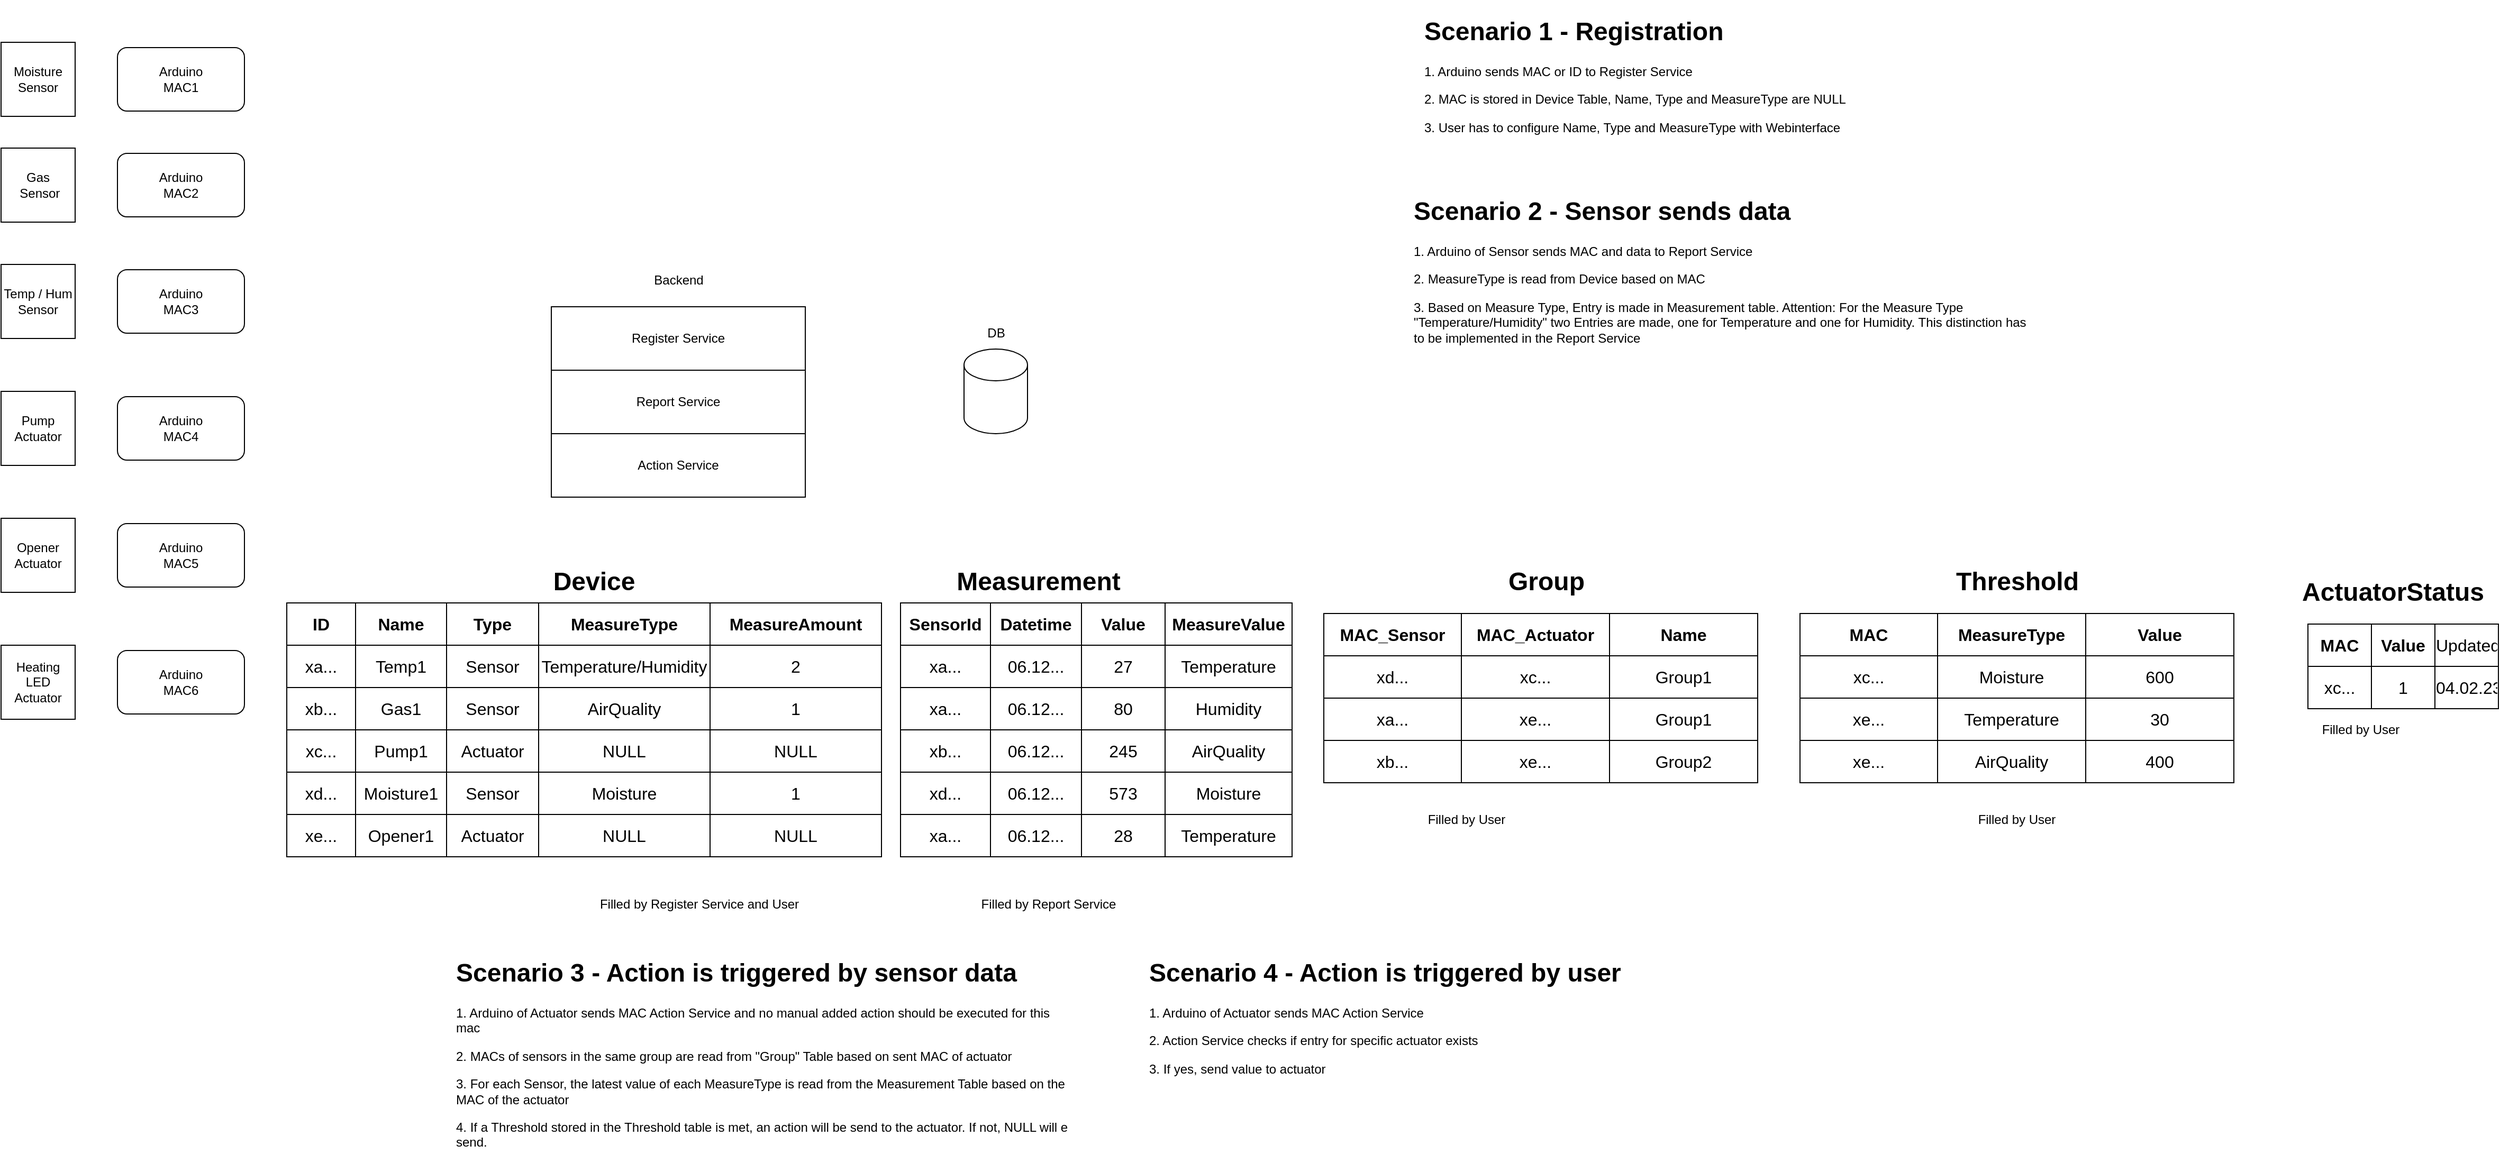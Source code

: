 <mxfile version="22.1.11" type="device">
  <diagram name="Page-1" id="NDN9KeNNC8J2o7ZwxCbk">
    <mxGraphModel dx="1114" dy="690" grid="1" gridSize="10" guides="1" tooltips="1" connect="1" arrows="1" fold="1" page="1" pageScale="1" pageWidth="850" pageHeight="1100" math="0" shadow="0">
      <root>
        <mxCell id="0" />
        <mxCell id="1" parent="0" />
        <mxCell id="V72TT_G_U1BwRDYPwamN-1" value="&lt;div&gt;Moisture&lt;/div&gt;&lt;div&gt;Sensor&lt;br&gt;&lt;/div&gt;" style="whiteSpace=wrap;html=1;aspect=fixed;" parent="1" vertex="1">
          <mxGeometry y="50" width="70" height="70" as="geometry" />
        </mxCell>
        <mxCell id="V72TT_G_U1BwRDYPwamN-2" value="&lt;div&gt;Arduino&lt;/div&gt;&lt;div&gt;MAC1&lt;br&gt;&lt;/div&gt;" style="rounded=1;whiteSpace=wrap;html=1;" parent="1" vertex="1">
          <mxGeometry x="110" y="55" width="120" height="60" as="geometry" />
        </mxCell>
        <mxCell id="V72TT_G_U1BwRDYPwamN-3" value="&lt;div&gt;Gas&lt;/div&gt;&lt;div&gt;&amp;nbsp;Sensor&lt;/div&gt;" style="whiteSpace=wrap;html=1;aspect=fixed;" parent="1" vertex="1">
          <mxGeometry y="150" width="70" height="70" as="geometry" />
        </mxCell>
        <mxCell id="V72TT_G_U1BwRDYPwamN-4" value="&lt;div&gt;Arduino&lt;/div&gt;&lt;div&gt;MAC2&lt;/div&gt;" style="rounded=1;whiteSpace=wrap;html=1;" parent="1" vertex="1">
          <mxGeometry x="110" y="155" width="120" height="60" as="geometry" />
        </mxCell>
        <mxCell id="V72TT_G_U1BwRDYPwamN-5" value="&lt;div&gt;Temp / Hum&lt;/div&gt;&lt;div&gt;Sensor&lt;br&gt;&lt;/div&gt;" style="whiteSpace=wrap;html=1;aspect=fixed;" parent="1" vertex="1">
          <mxGeometry y="260" width="70" height="70" as="geometry" />
        </mxCell>
        <mxCell id="V72TT_G_U1BwRDYPwamN-6" value="&lt;div&gt;Arduino&lt;/div&gt;&lt;div&gt;MAC3&lt;/div&gt;" style="rounded=1;whiteSpace=wrap;html=1;" parent="1" vertex="1">
          <mxGeometry x="110" y="265" width="120" height="60" as="geometry" />
        </mxCell>
        <mxCell id="V72TT_G_U1BwRDYPwamN-7" value="&lt;div&gt;Pump&lt;/div&gt;&lt;div&gt;Actuator&lt;br&gt;&lt;/div&gt;" style="whiteSpace=wrap;html=1;aspect=fixed;" parent="1" vertex="1">
          <mxGeometry y="380" width="70" height="70" as="geometry" />
        </mxCell>
        <mxCell id="V72TT_G_U1BwRDYPwamN-8" value="&lt;div&gt;Arduino&lt;/div&gt;&lt;div&gt;MAC4&lt;/div&gt;" style="rounded=1;whiteSpace=wrap;html=1;" parent="1" vertex="1">
          <mxGeometry x="110" y="385" width="120" height="60" as="geometry" />
        </mxCell>
        <mxCell id="V72TT_G_U1BwRDYPwamN-9" value="&lt;div&gt;Opener&lt;/div&gt;&lt;div&gt;Actuator&lt;br&gt;&lt;/div&gt;" style="whiteSpace=wrap;html=1;aspect=fixed;" parent="1" vertex="1">
          <mxGeometry y="500" width="70" height="70" as="geometry" />
        </mxCell>
        <mxCell id="V72TT_G_U1BwRDYPwamN-10" value="&lt;div&gt;Arduino&lt;/div&gt;&lt;div&gt;MAC5&lt;br&gt;&lt;/div&gt;" style="rounded=1;whiteSpace=wrap;html=1;" parent="1" vertex="1">
          <mxGeometry x="110" y="505" width="120" height="60" as="geometry" />
        </mxCell>
        <mxCell id="V72TT_G_U1BwRDYPwamN-11" value="&lt;div&gt;Heating LED&lt;/div&gt;&lt;div&gt;Actuator&lt;br&gt;&lt;/div&gt;" style="whiteSpace=wrap;html=1;aspect=fixed;" parent="1" vertex="1">
          <mxGeometry y="620" width="70" height="70" as="geometry" />
        </mxCell>
        <mxCell id="V72TT_G_U1BwRDYPwamN-12" value="&lt;div&gt;Arduino&lt;/div&gt;&lt;div&gt;MAC6&lt;br&gt;&lt;/div&gt;" style="rounded=1;whiteSpace=wrap;html=1;" parent="1" vertex="1">
          <mxGeometry x="110" y="625" width="120" height="60" as="geometry" />
        </mxCell>
        <mxCell id="V72TT_G_U1BwRDYPwamN-19" value="" style="group" parent="1" vertex="1" connectable="0">
          <mxGeometry x="520" y="260" width="240" height="220" as="geometry" />
        </mxCell>
        <mxCell id="V72TT_G_U1BwRDYPwamN-14" value="Backend" style="text;html=1;align=center;verticalAlign=middle;resizable=0;points=[];autosize=1;strokeColor=none;fillColor=none;" parent="V72TT_G_U1BwRDYPwamN-19" vertex="1">
          <mxGeometry x="85" width="70" height="30" as="geometry" />
        </mxCell>
        <mxCell id="V72TT_G_U1BwRDYPwamN-18" value="" style="group" parent="V72TT_G_U1BwRDYPwamN-19" vertex="1" connectable="0">
          <mxGeometry y="40" width="240" height="180" as="geometry" />
        </mxCell>
        <mxCell id="V72TT_G_U1BwRDYPwamN-13" value="" style="rounded=0;whiteSpace=wrap;html=1;" parent="V72TT_G_U1BwRDYPwamN-18" vertex="1">
          <mxGeometry width="240" height="180" as="geometry" />
        </mxCell>
        <mxCell id="V72TT_G_U1BwRDYPwamN-15" value="Register Service" style="rounded=0;whiteSpace=wrap;html=1;" parent="V72TT_G_U1BwRDYPwamN-18" vertex="1">
          <mxGeometry width="240" height="60" as="geometry" />
        </mxCell>
        <mxCell id="V72TT_G_U1BwRDYPwamN-16" value="Report Service" style="rounded=0;whiteSpace=wrap;html=1;" parent="V72TT_G_U1BwRDYPwamN-18" vertex="1">
          <mxGeometry y="60" width="240" height="60" as="geometry" />
        </mxCell>
        <mxCell id="V72TT_G_U1BwRDYPwamN-17" value="Action Service" style="rounded=0;whiteSpace=wrap;html=1;" parent="V72TT_G_U1BwRDYPwamN-18" vertex="1">
          <mxGeometry y="120" width="240" height="60" as="geometry" />
        </mxCell>
        <mxCell id="V72TT_G_U1BwRDYPwamN-20" value="" style="shape=cylinder3;whiteSpace=wrap;html=1;boundedLbl=1;backgroundOutline=1;size=15;" parent="1" vertex="1">
          <mxGeometry x="910" y="340" width="60" height="80" as="geometry" />
        </mxCell>
        <mxCell id="V72TT_G_U1BwRDYPwamN-21" value="DB" style="text;html=1;align=center;verticalAlign=middle;resizable=0;points=[];autosize=1;strokeColor=none;fillColor=none;" parent="1" vertex="1">
          <mxGeometry x="920" y="310" width="40" height="30" as="geometry" />
        </mxCell>
        <mxCell id="V72TT_G_U1BwRDYPwamN-42" value="" style="shape=table;startSize=0;container=1;collapsible=0;childLayout=tableLayout;fontSize=16;" parent="1" vertex="1">
          <mxGeometry x="850" y="580" width="370" height="240" as="geometry" />
        </mxCell>
        <mxCell id="V72TT_G_U1BwRDYPwamN-43" value="" style="shape=tableRow;horizontal=0;startSize=0;swimlaneHead=0;swimlaneBody=0;strokeColor=inherit;top=0;left=0;bottom=0;right=0;collapsible=0;dropTarget=0;fillColor=none;points=[[0,0.5],[1,0.5]];portConstraint=eastwest;fontSize=16;" parent="V72TT_G_U1BwRDYPwamN-42" vertex="1">
          <mxGeometry width="370" height="40" as="geometry" />
        </mxCell>
        <mxCell id="V72TT_G_U1BwRDYPwamN-153" value="&lt;b&gt;SensorId&lt;/b&gt;" style="shape=partialRectangle;html=1;whiteSpace=wrap;connectable=0;strokeColor=inherit;overflow=hidden;fillColor=none;top=0;left=0;bottom=0;right=0;pointerEvents=1;fontSize=16;" parent="V72TT_G_U1BwRDYPwamN-43" vertex="1">
          <mxGeometry width="85" height="40" as="geometry">
            <mxRectangle width="85" height="40" as="alternateBounds" />
          </mxGeometry>
        </mxCell>
        <mxCell id="V72TT_G_U1BwRDYPwamN-44" value="&lt;b&gt;Datetime&lt;/b&gt;" style="shape=partialRectangle;html=1;whiteSpace=wrap;connectable=0;strokeColor=inherit;overflow=hidden;fillColor=none;top=0;left=0;bottom=0;right=0;pointerEvents=1;fontSize=16;" parent="V72TT_G_U1BwRDYPwamN-43" vertex="1">
          <mxGeometry x="85" width="86" height="40" as="geometry">
            <mxRectangle width="86" height="40" as="alternateBounds" />
          </mxGeometry>
        </mxCell>
        <mxCell id="V72TT_G_U1BwRDYPwamN-45" value="&lt;b&gt;Value&lt;/b&gt;" style="shape=partialRectangle;html=1;whiteSpace=wrap;connectable=0;strokeColor=inherit;overflow=hidden;fillColor=none;top=0;left=0;bottom=0;right=0;pointerEvents=1;fontSize=16;" parent="V72TT_G_U1BwRDYPwamN-43" vertex="1">
          <mxGeometry x="171" width="79" height="40" as="geometry">
            <mxRectangle width="79" height="40" as="alternateBounds" />
          </mxGeometry>
        </mxCell>
        <mxCell id="V72TT_G_U1BwRDYPwamN-46" value="&lt;b&gt;MeasureValue&lt;/b&gt;" style="shape=partialRectangle;html=1;whiteSpace=wrap;connectable=0;strokeColor=inherit;overflow=hidden;fillColor=none;top=0;left=0;bottom=0;right=0;pointerEvents=1;fontSize=16;" parent="V72TT_G_U1BwRDYPwamN-43" vertex="1">
          <mxGeometry x="250" width="120" height="40" as="geometry">
            <mxRectangle width="120" height="40" as="alternateBounds" />
          </mxGeometry>
        </mxCell>
        <mxCell id="V72TT_G_U1BwRDYPwamN-47" value="" style="shape=tableRow;horizontal=0;startSize=0;swimlaneHead=0;swimlaneBody=0;strokeColor=inherit;top=0;left=0;bottom=0;right=0;collapsible=0;dropTarget=0;fillColor=none;points=[[0,0.5],[1,0.5]];portConstraint=eastwest;fontSize=16;" parent="V72TT_G_U1BwRDYPwamN-42" vertex="1">
          <mxGeometry y="40" width="370" height="40" as="geometry" />
        </mxCell>
        <mxCell id="V72TT_G_U1BwRDYPwamN-154" value="xa..." style="shape=partialRectangle;html=1;whiteSpace=wrap;connectable=0;strokeColor=inherit;overflow=hidden;fillColor=none;top=0;left=0;bottom=0;right=0;pointerEvents=1;fontSize=16;" parent="V72TT_G_U1BwRDYPwamN-47" vertex="1">
          <mxGeometry width="85" height="40" as="geometry">
            <mxRectangle width="85" height="40" as="alternateBounds" />
          </mxGeometry>
        </mxCell>
        <mxCell id="V72TT_G_U1BwRDYPwamN-48" value="06.12..." style="shape=partialRectangle;html=1;whiteSpace=wrap;connectable=0;strokeColor=inherit;overflow=hidden;fillColor=none;top=0;left=0;bottom=0;right=0;pointerEvents=1;fontSize=16;" parent="V72TT_G_U1BwRDYPwamN-47" vertex="1">
          <mxGeometry x="85" width="86" height="40" as="geometry">
            <mxRectangle width="86" height="40" as="alternateBounds" />
          </mxGeometry>
        </mxCell>
        <mxCell id="V72TT_G_U1BwRDYPwamN-49" value="27" style="shape=partialRectangle;html=1;whiteSpace=wrap;connectable=0;strokeColor=inherit;overflow=hidden;fillColor=none;top=0;left=0;bottom=0;right=0;pointerEvents=1;fontSize=16;" parent="V72TT_G_U1BwRDYPwamN-47" vertex="1">
          <mxGeometry x="171" width="79" height="40" as="geometry">
            <mxRectangle width="79" height="40" as="alternateBounds" />
          </mxGeometry>
        </mxCell>
        <mxCell id="V72TT_G_U1BwRDYPwamN-50" value="Temperature" style="shape=partialRectangle;html=1;whiteSpace=wrap;connectable=0;strokeColor=inherit;overflow=hidden;fillColor=none;top=0;left=0;bottom=0;right=0;pointerEvents=1;fontSize=16;" parent="V72TT_G_U1BwRDYPwamN-47" vertex="1">
          <mxGeometry x="250" width="120" height="40" as="geometry">
            <mxRectangle width="120" height="40" as="alternateBounds" />
          </mxGeometry>
        </mxCell>
        <mxCell id="V72TT_G_U1BwRDYPwamN-51" value="" style="shape=tableRow;horizontal=0;startSize=0;swimlaneHead=0;swimlaneBody=0;strokeColor=inherit;top=0;left=0;bottom=0;right=0;collapsible=0;dropTarget=0;fillColor=none;points=[[0,0.5],[1,0.5]];portConstraint=eastwest;fontSize=16;" parent="V72TT_G_U1BwRDYPwamN-42" vertex="1">
          <mxGeometry y="80" width="370" height="40" as="geometry" />
        </mxCell>
        <mxCell id="V72TT_G_U1BwRDYPwamN-155" value="xa..." style="shape=partialRectangle;html=1;whiteSpace=wrap;connectable=0;strokeColor=inherit;overflow=hidden;fillColor=none;top=0;left=0;bottom=0;right=0;pointerEvents=1;fontSize=16;" parent="V72TT_G_U1BwRDYPwamN-51" vertex="1">
          <mxGeometry width="85" height="40" as="geometry">
            <mxRectangle width="85" height="40" as="alternateBounds" />
          </mxGeometry>
        </mxCell>
        <mxCell id="V72TT_G_U1BwRDYPwamN-52" value="06.12..." style="shape=partialRectangle;html=1;whiteSpace=wrap;connectable=0;strokeColor=inherit;overflow=hidden;fillColor=none;top=0;left=0;bottom=0;right=0;pointerEvents=1;fontSize=16;" parent="V72TT_G_U1BwRDYPwamN-51" vertex="1">
          <mxGeometry x="85" width="86" height="40" as="geometry">
            <mxRectangle width="86" height="40" as="alternateBounds" />
          </mxGeometry>
        </mxCell>
        <mxCell id="V72TT_G_U1BwRDYPwamN-53" value="80" style="shape=partialRectangle;html=1;whiteSpace=wrap;connectable=0;strokeColor=inherit;overflow=hidden;fillColor=none;top=0;left=0;bottom=0;right=0;pointerEvents=1;fontSize=16;" parent="V72TT_G_U1BwRDYPwamN-51" vertex="1">
          <mxGeometry x="171" width="79" height="40" as="geometry">
            <mxRectangle width="79" height="40" as="alternateBounds" />
          </mxGeometry>
        </mxCell>
        <mxCell id="V72TT_G_U1BwRDYPwamN-54" value="Humidity" style="shape=partialRectangle;html=1;whiteSpace=wrap;connectable=0;strokeColor=inherit;overflow=hidden;fillColor=none;top=0;left=0;bottom=0;right=0;pointerEvents=1;fontSize=16;" parent="V72TT_G_U1BwRDYPwamN-51" vertex="1">
          <mxGeometry x="250" width="120" height="40" as="geometry">
            <mxRectangle width="120" height="40" as="alternateBounds" />
          </mxGeometry>
        </mxCell>
        <mxCell id="V72TT_G_U1BwRDYPwamN-168" style="shape=tableRow;horizontal=0;startSize=0;swimlaneHead=0;swimlaneBody=0;strokeColor=inherit;top=0;left=0;bottom=0;right=0;collapsible=0;dropTarget=0;fillColor=none;points=[[0,0.5],[1,0.5]];portConstraint=eastwest;fontSize=16;" parent="V72TT_G_U1BwRDYPwamN-42" vertex="1">
          <mxGeometry y="120" width="370" height="40" as="geometry" />
        </mxCell>
        <mxCell id="V72TT_G_U1BwRDYPwamN-169" value="xb..." style="shape=partialRectangle;html=1;whiteSpace=wrap;connectable=0;strokeColor=inherit;overflow=hidden;fillColor=none;top=0;left=0;bottom=0;right=0;pointerEvents=1;fontSize=16;" parent="V72TT_G_U1BwRDYPwamN-168" vertex="1">
          <mxGeometry width="85" height="40" as="geometry">
            <mxRectangle width="85" height="40" as="alternateBounds" />
          </mxGeometry>
        </mxCell>
        <mxCell id="V72TT_G_U1BwRDYPwamN-170" value="06.12..." style="shape=partialRectangle;html=1;whiteSpace=wrap;connectable=0;strokeColor=inherit;overflow=hidden;fillColor=none;top=0;left=0;bottom=0;right=0;pointerEvents=1;fontSize=16;" parent="V72TT_G_U1BwRDYPwamN-168" vertex="1">
          <mxGeometry x="85" width="86" height="40" as="geometry">
            <mxRectangle width="86" height="40" as="alternateBounds" />
          </mxGeometry>
        </mxCell>
        <mxCell id="V72TT_G_U1BwRDYPwamN-171" value="245" style="shape=partialRectangle;html=1;whiteSpace=wrap;connectable=0;strokeColor=inherit;overflow=hidden;fillColor=none;top=0;left=0;bottom=0;right=0;pointerEvents=1;fontSize=16;" parent="V72TT_G_U1BwRDYPwamN-168" vertex="1">
          <mxGeometry x="171" width="79" height="40" as="geometry">
            <mxRectangle width="79" height="40" as="alternateBounds" />
          </mxGeometry>
        </mxCell>
        <mxCell id="V72TT_G_U1BwRDYPwamN-172" value="AirQuality" style="shape=partialRectangle;html=1;whiteSpace=wrap;connectable=0;strokeColor=inherit;overflow=hidden;fillColor=none;top=0;left=0;bottom=0;right=0;pointerEvents=1;fontSize=16;" parent="V72TT_G_U1BwRDYPwamN-168" vertex="1">
          <mxGeometry x="250" width="120" height="40" as="geometry">
            <mxRectangle width="120" height="40" as="alternateBounds" />
          </mxGeometry>
        </mxCell>
        <mxCell id="V72TT_G_U1BwRDYPwamN-162" style="shape=tableRow;horizontal=0;startSize=0;swimlaneHead=0;swimlaneBody=0;strokeColor=inherit;top=0;left=0;bottom=0;right=0;collapsible=0;dropTarget=0;fillColor=none;points=[[0,0.5],[1,0.5]];portConstraint=eastwest;fontSize=16;" parent="V72TT_G_U1BwRDYPwamN-42" vertex="1">
          <mxGeometry y="160" width="370" height="40" as="geometry" />
        </mxCell>
        <mxCell id="V72TT_G_U1BwRDYPwamN-163" value="xd..." style="shape=partialRectangle;html=1;whiteSpace=wrap;connectable=0;strokeColor=inherit;overflow=hidden;fillColor=none;top=0;left=0;bottom=0;right=0;pointerEvents=1;fontSize=16;" parent="V72TT_G_U1BwRDYPwamN-162" vertex="1">
          <mxGeometry width="85" height="40" as="geometry">
            <mxRectangle width="85" height="40" as="alternateBounds" />
          </mxGeometry>
        </mxCell>
        <mxCell id="V72TT_G_U1BwRDYPwamN-164" value="06.12..." style="shape=partialRectangle;html=1;whiteSpace=wrap;connectable=0;strokeColor=inherit;overflow=hidden;fillColor=none;top=0;left=0;bottom=0;right=0;pointerEvents=1;fontSize=16;" parent="V72TT_G_U1BwRDYPwamN-162" vertex="1">
          <mxGeometry x="85" width="86" height="40" as="geometry">
            <mxRectangle width="86" height="40" as="alternateBounds" />
          </mxGeometry>
        </mxCell>
        <mxCell id="V72TT_G_U1BwRDYPwamN-165" value="573" style="shape=partialRectangle;html=1;whiteSpace=wrap;connectable=0;strokeColor=inherit;overflow=hidden;fillColor=none;top=0;left=0;bottom=0;right=0;pointerEvents=1;fontSize=16;" parent="V72TT_G_U1BwRDYPwamN-162" vertex="1">
          <mxGeometry x="171" width="79" height="40" as="geometry">
            <mxRectangle width="79" height="40" as="alternateBounds" />
          </mxGeometry>
        </mxCell>
        <mxCell id="V72TT_G_U1BwRDYPwamN-166" value="Moisture" style="shape=partialRectangle;html=1;whiteSpace=wrap;connectable=0;strokeColor=inherit;overflow=hidden;fillColor=none;top=0;left=0;bottom=0;right=0;pointerEvents=1;fontSize=16;" parent="V72TT_G_U1BwRDYPwamN-162" vertex="1">
          <mxGeometry x="250" width="120" height="40" as="geometry">
            <mxRectangle width="120" height="40" as="alternateBounds" />
          </mxGeometry>
        </mxCell>
        <mxCell id="V72TT_G_U1BwRDYPwamN-156" style="shape=tableRow;horizontal=0;startSize=0;swimlaneHead=0;swimlaneBody=0;strokeColor=inherit;top=0;left=0;bottom=0;right=0;collapsible=0;dropTarget=0;fillColor=none;points=[[0,0.5],[1,0.5]];portConstraint=eastwest;fontSize=16;" parent="V72TT_G_U1BwRDYPwamN-42" vertex="1">
          <mxGeometry y="200" width="370" height="40" as="geometry" />
        </mxCell>
        <mxCell id="V72TT_G_U1BwRDYPwamN-157" value="xa..." style="shape=partialRectangle;html=1;whiteSpace=wrap;connectable=0;strokeColor=inherit;overflow=hidden;fillColor=none;top=0;left=0;bottom=0;right=0;pointerEvents=1;fontSize=16;" parent="V72TT_G_U1BwRDYPwamN-156" vertex="1">
          <mxGeometry width="85" height="40" as="geometry">
            <mxRectangle width="85" height="40" as="alternateBounds" />
          </mxGeometry>
        </mxCell>
        <mxCell id="V72TT_G_U1BwRDYPwamN-158" value="06.12..." style="shape=partialRectangle;html=1;whiteSpace=wrap;connectable=0;strokeColor=inherit;overflow=hidden;fillColor=none;top=0;left=0;bottom=0;right=0;pointerEvents=1;fontSize=16;" parent="V72TT_G_U1BwRDYPwamN-156" vertex="1">
          <mxGeometry x="85" width="86" height="40" as="geometry">
            <mxRectangle width="86" height="40" as="alternateBounds" />
          </mxGeometry>
        </mxCell>
        <mxCell id="V72TT_G_U1BwRDYPwamN-159" value="28" style="shape=partialRectangle;html=1;whiteSpace=wrap;connectable=0;strokeColor=inherit;overflow=hidden;fillColor=none;top=0;left=0;bottom=0;right=0;pointerEvents=1;fontSize=16;" parent="V72TT_G_U1BwRDYPwamN-156" vertex="1">
          <mxGeometry x="171" width="79" height="40" as="geometry">
            <mxRectangle width="79" height="40" as="alternateBounds" />
          </mxGeometry>
        </mxCell>
        <mxCell id="V72TT_G_U1BwRDYPwamN-160" value="Temperature" style="shape=partialRectangle;html=1;whiteSpace=wrap;connectable=0;strokeColor=inherit;overflow=hidden;fillColor=none;top=0;left=0;bottom=0;right=0;pointerEvents=1;fontSize=16;" parent="V72TT_G_U1BwRDYPwamN-156" vertex="1">
          <mxGeometry x="250" width="120" height="40" as="geometry">
            <mxRectangle width="120" height="40" as="alternateBounds" />
          </mxGeometry>
        </mxCell>
        <mxCell id="V72TT_G_U1BwRDYPwamN-55" value="Measurement" style="text;strokeColor=none;fillColor=none;html=1;fontSize=24;fontStyle=1;verticalAlign=middle;align=center;" parent="1" vertex="1">
          <mxGeometry x="930" y="540" width="100" height="40" as="geometry" />
        </mxCell>
        <mxCell id="V72TT_G_U1BwRDYPwamN-114" value="" style="shape=table;startSize=0;container=1;collapsible=0;childLayout=tableLayout;fontSize=16;" parent="1" vertex="1">
          <mxGeometry x="2180" y="600" width="180" height="80" as="geometry" />
        </mxCell>
        <mxCell id="V72TT_G_U1BwRDYPwamN-115" value="" style="shape=tableRow;horizontal=0;startSize=0;swimlaneHead=0;swimlaneBody=0;strokeColor=inherit;top=0;left=0;bottom=0;right=0;collapsible=0;dropTarget=0;fillColor=none;points=[[0,0.5],[1,0.5]];portConstraint=eastwest;fontSize=16;" parent="V72TT_G_U1BwRDYPwamN-114" vertex="1">
          <mxGeometry width="180" height="40" as="geometry" />
        </mxCell>
        <mxCell id="V72TT_G_U1BwRDYPwamN-116" value="&lt;b&gt;MAC&lt;/b&gt;" style="shape=partialRectangle;html=1;whiteSpace=wrap;connectable=0;strokeColor=inherit;overflow=hidden;fillColor=none;top=0;left=0;bottom=0;right=0;pointerEvents=1;fontSize=16;" parent="V72TT_G_U1BwRDYPwamN-115" vertex="1">
          <mxGeometry width="60" height="40" as="geometry">
            <mxRectangle width="60" height="40" as="alternateBounds" />
          </mxGeometry>
        </mxCell>
        <mxCell id="V72TT_G_U1BwRDYPwamN-117" value="&lt;b&gt;Value&lt;/b&gt;" style="shape=partialRectangle;html=1;whiteSpace=wrap;connectable=0;strokeColor=inherit;overflow=hidden;fillColor=none;top=0;left=0;bottom=0;right=0;pointerEvents=1;fontSize=16;" parent="V72TT_G_U1BwRDYPwamN-115" vertex="1">
          <mxGeometry x="60" width="60" height="40" as="geometry">
            <mxRectangle width="60" height="40" as="alternateBounds" />
          </mxGeometry>
        </mxCell>
        <mxCell id="r8IAfAC5sB8ijd0HOMwW-1" value="Updated" style="shape=partialRectangle;html=1;whiteSpace=wrap;connectable=0;strokeColor=inherit;overflow=hidden;fillColor=none;top=0;left=0;bottom=0;right=0;pointerEvents=1;fontSize=16;" vertex="1" parent="V72TT_G_U1BwRDYPwamN-115">
          <mxGeometry x="120" width="60" height="40" as="geometry">
            <mxRectangle width="60" height="40" as="alternateBounds" />
          </mxGeometry>
        </mxCell>
        <mxCell id="V72TT_G_U1BwRDYPwamN-119" value="" style="shape=tableRow;horizontal=0;startSize=0;swimlaneHead=0;swimlaneBody=0;strokeColor=inherit;top=0;left=0;bottom=0;right=0;collapsible=0;dropTarget=0;fillColor=none;points=[[0,0.5],[1,0.5]];portConstraint=eastwest;fontSize=16;" parent="V72TT_G_U1BwRDYPwamN-114" vertex="1">
          <mxGeometry y="40" width="180" height="40" as="geometry" />
        </mxCell>
        <mxCell id="V72TT_G_U1BwRDYPwamN-120" value="xc..." style="shape=partialRectangle;html=1;whiteSpace=wrap;connectable=0;strokeColor=inherit;overflow=hidden;fillColor=none;top=0;left=0;bottom=0;right=0;pointerEvents=1;fontSize=16;" parent="V72TT_G_U1BwRDYPwamN-119" vertex="1">
          <mxGeometry width="60" height="40" as="geometry">
            <mxRectangle width="60" height="40" as="alternateBounds" />
          </mxGeometry>
        </mxCell>
        <mxCell id="V72TT_G_U1BwRDYPwamN-121" value="1" style="shape=partialRectangle;html=1;whiteSpace=wrap;connectable=0;strokeColor=inherit;overflow=hidden;fillColor=none;top=0;left=0;bottom=0;right=0;pointerEvents=1;fontSize=16;" parent="V72TT_G_U1BwRDYPwamN-119" vertex="1">
          <mxGeometry x="60" width="60" height="40" as="geometry">
            <mxRectangle width="60" height="40" as="alternateBounds" />
          </mxGeometry>
        </mxCell>
        <mxCell id="r8IAfAC5sB8ijd0HOMwW-2" value="04.02.23..." style="shape=partialRectangle;html=1;whiteSpace=wrap;connectable=0;strokeColor=inherit;overflow=hidden;fillColor=none;top=0;left=0;bottom=0;right=0;pointerEvents=1;fontSize=16;" vertex="1" parent="V72TT_G_U1BwRDYPwamN-119">
          <mxGeometry x="120" width="60" height="40" as="geometry">
            <mxRectangle width="60" height="40" as="alternateBounds" />
          </mxGeometry>
        </mxCell>
        <mxCell id="V72TT_G_U1BwRDYPwamN-140" value="ActuatorStatus" style="text;strokeColor=none;fillColor=none;html=1;fontSize=24;fontStyle=1;verticalAlign=middle;align=center;" parent="1" vertex="1">
          <mxGeometry x="2210" y="550" width="100" height="40" as="geometry" />
        </mxCell>
        <mxCell id="V72TT_G_U1BwRDYPwamN-26" value="" style="shape=table;startSize=0;container=1;collapsible=0;childLayout=tableLayout;fontSize=16;" parent="1" vertex="1">
          <mxGeometry x="270" y="580" width="562" height="240" as="geometry" />
        </mxCell>
        <mxCell id="V72TT_G_U1BwRDYPwamN-27" value="" style="shape=tableRow;horizontal=0;startSize=0;swimlaneHead=0;swimlaneBody=0;strokeColor=inherit;top=0;left=0;bottom=0;right=0;collapsible=0;dropTarget=0;fillColor=none;points=[[0,0.5],[1,0.5]];portConstraint=eastwest;fontSize=16;" parent="V72TT_G_U1BwRDYPwamN-26" vertex="1">
          <mxGeometry width="562" height="40" as="geometry" />
        </mxCell>
        <mxCell id="V72TT_G_U1BwRDYPwamN-28" value="&lt;b&gt;ID&lt;/b&gt;" style="shape=partialRectangle;html=1;whiteSpace=wrap;connectable=0;strokeColor=inherit;overflow=hidden;fillColor=none;top=0;left=0;bottom=0;right=0;pointerEvents=1;fontSize=16;" parent="V72TT_G_U1BwRDYPwamN-27" vertex="1">
          <mxGeometry width="65" height="40" as="geometry">
            <mxRectangle width="65" height="40" as="alternateBounds" />
          </mxGeometry>
        </mxCell>
        <mxCell id="V72TT_G_U1BwRDYPwamN-29" value="&lt;b&gt;Name&lt;/b&gt;" style="shape=partialRectangle;html=1;whiteSpace=wrap;connectable=0;strokeColor=inherit;overflow=hidden;fillColor=none;top=0;left=0;bottom=0;right=0;pointerEvents=1;fontSize=16;" parent="V72TT_G_U1BwRDYPwamN-27" vertex="1">
          <mxGeometry x="65" width="86" height="40" as="geometry">
            <mxRectangle width="86" height="40" as="alternateBounds" />
          </mxGeometry>
        </mxCell>
        <mxCell id="V72TT_G_U1BwRDYPwamN-30" value="&lt;b&gt;Type&lt;/b&gt;" style="shape=partialRectangle;html=1;whiteSpace=wrap;connectable=0;strokeColor=inherit;overflow=hidden;fillColor=none;top=0;left=0;bottom=0;right=0;pointerEvents=1;fontSize=16;" parent="V72TT_G_U1BwRDYPwamN-27" vertex="1">
          <mxGeometry x="151" width="87" height="40" as="geometry">
            <mxRectangle width="87" height="40" as="alternateBounds" />
          </mxGeometry>
        </mxCell>
        <mxCell id="V72TT_G_U1BwRDYPwamN-204" value="&lt;b&gt;MeasureType&lt;/b&gt;" style="shape=partialRectangle;html=1;whiteSpace=wrap;connectable=0;strokeColor=inherit;overflow=hidden;fillColor=none;top=0;left=0;bottom=0;right=0;pointerEvents=1;fontSize=16;" parent="V72TT_G_U1BwRDYPwamN-27" vertex="1">
          <mxGeometry x="238" width="162" height="40" as="geometry">
            <mxRectangle width="162" height="40" as="alternateBounds" />
          </mxGeometry>
        </mxCell>
        <mxCell id="4pKMBmeQQrZ5M2BqafAm-1" value="&lt;b&gt;MeasureAmount&lt;/b&gt;" style="shape=partialRectangle;html=1;whiteSpace=wrap;connectable=0;strokeColor=inherit;overflow=hidden;fillColor=none;top=0;left=0;bottom=0;right=0;pointerEvents=1;fontSize=16;" parent="V72TT_G_U1BwRDYPwamN-27" vertex="1">
          <mxGeometry x="400" width="162" height="40" as="geometry">
            <mxRectangle width="162" height="40" as="alternateBounds" />
          </mxGeometry>
        </mxCell>
        <mxCell id="V72TT_G_U1BwRDYPwamN-31" value="" style="shape=tableRow;horizontal=0;startSize=0;swimlaneHead=0;swimlaneBody=0;strokeColor=inherit;top=0;left=0;bottom=0;right=0;collapsible=0;dropTarget=0;fillColor=none;points=[[0,0.5],[1,0.5]];portConstraint=eastwest;fontSize=16;" parent="V72TT_G_U1BwRDYPwamN-26" vertex="1">
          <mxGeometry y="40" width="562" height="40" as="geometry" />
        </mxCell>
        <mxCell id="V72TT_G_U1BwRDYPwamN-32" value="xa..." style="shape=partialRectangle;html=1;whiteSpace=wrap;connectable=0;strokeColor=inherit;overflow=hidden;fillColor=none;top=0;left=0;bottom=0;right=0;pointerEvents=1;fontSize=16;" parent="V72TT_G_U1BwRDYPwamN-31" vertex="1">
          <mxGeometry width="65" height="40" as="geometry">
            <mxRectangle width="65" height="40" as="alternateBounds" />
          </mxGeometry>
        </mxCell>
        <mxCell id="V72TT_G_U1BwRDYPwamN-33" value="Temp1" style="shape=partialRectangle;html=1;whiteSpace=wrap;connectable=0;strokeColor=inherit;overflow=hidden;fillColor=none;top=0;left=0;bottom=0;right=0;pointerEvents=1;fontSize=16;" parent="V72TT_G_U1BwRDYPwamN-31" vertex="1">
          <mxGeometry x="65" width="86" height="40" as="geometry">
            <mxRectangle width="86" height="40" as="alternateBounds" />
          </mxGeometry>
        </mxCell>
        <mxCell id="V72TT_G_U1BwRDYPwamN-34" value="Sensor" style="shape=partialRectangle;html=1;whiteSpace=wrap;connectable=0;strokeColor=inherit;overflow=hidden;fillColor=none;top=0;left=0;bottom=0;right=0;pointerEvents=1;fontSize=16;" parent="V72TT_G_U1BwRDYPwamN-31" vertex="1">
          <mxGeometry x="151" width="87" height="40" as="geometry">
            <mxRectangle width="87" height="40" as="alternateBounds" />
          </mxGeometry>
        </mxCell>
        <mxCell id="V72TT_G_U1BwRDYPwamN-205" value="Temperature/Humidity" style="shape=partialRectangle;html=1;whiteSpace=wrap;connectable=0;strokeColor=inherit;overflow=hidden;fillColor=none;top=0;left=0;bottom=0;right=0;pointerEvents=1;fontSize=16;" parent="V72TT_G_U1BwRDYPwamN-31" vertex="1">
          <mxGeometry x="238" width="162" height="40" as="geometry">
            <mxRectangle width="162" height="40" as="alternateBounds" />
          </mxGeometry>
        </mxCell>
        <mxCell id="4pKMBmeQQrZ5M2BqafAm-2" value="2" style="shape=partialRectangle;html=1;whiteSpace=wrap;connectable=0;strokeColor=inherit;overflow=hidden;fillColor=none;top=0;left=0;bottom=0;right=0;pointerEvents=1;fontSize=16;" parent="V72TT_G_U1BwRDYPwamN-31" vertex="1">
          <mxGeometry x="400" width="162" height="40" as="geometry">
            <mxRectangle width="162" height="40" as="alternateBounds" />
          </mxGeometry>
        </mxCell>
        <mxCell id="V72TT_G_U1BwRDYPwamN-35" value="" style="shape=tableRow;horizontal=0;startSize=0;swimlaneHead=0;swimlaneBody=0;strokeColor=inherit;top=0;left=0;bottom=0;right=0;collapsible=0;dropTarget=0;fillColor=none;points=[[0,0.5],[1,0.5]];portConstraint=eastwest;fontSize=16;" parent="V72TT_G_U1BwRDYPwamN-26" vertex="1">
          <mxGeometry y="80" width="562" height="40" as="geometry" />
        </mxCell>
        <mxCell id="V72TT_G_U1BwRDYPwamN-36" value="xb..." style="shape=partialRectangle;html=1;whiteSpace=wrap;connectable=0;strokeColor=inherit;overflow=hidden;fillColor=none;top=0;left=0;bottom=0;right=0;pointerEvents=1;fontSize=16;" parent="V72TT_G_U1BwRDYPwamN-35" vertex="1">
          <mxGeometry width="65" height="40" as="geometry">
            <mxRectangle width="65" height="40" as="alternateBounds" />
          </mxGeometry>
        </mxCell>
        <mxCell id="V72TT_G_U1BwRDYPwamN-37" value="Gas1" style="shape=partialRectangle;html=1;whiteSpace=wrap;connectable=0;strokeColor=inherit;overflow=hidden;fillColor=none;top=0;left=0;bottom=0;right=0;pointerEvents=1;fontSize=16;" parent="V72TT_G_U1BwRDYPwamN-35" vertex="1">
          <mxGeometry x="65" width="86" height="40" as="geometry">
            <mxRectangle width="86" height="40" as="alternateBounds" />
          </mxGeometry>
        </mxCell>
        <mxCell id="V72TT_G_U1BwRDYPwamN-38" value="Sensor" style="shape=partialRectangle;html=1;whiteSpace=wrap;connectable=0;strokeColor=inherit;overflow=hidden;fillColor=none;top=0;left=0;bottom=0;right=0;pointerEvents=1;fontSize=16;" parent="V72TT_G_U1BwRDYPwamN-35" vertex="1">
          <mxGeometry x="151" width="87" height="40" as="geometry">
            <mxRectangle width="87" height="40" as="alternateBounds" />
          </mxGeometry>
        </mxCell>
        <mxCell id="V72TT_G_U1BwRDYPwamN-206" value="AirQuality" style="shape=partialRectangle;html=1;whiteSpace=wrap;connectable=0;strokeColor=inherit;overflow=hidden;fillColor=none;top=0;left=0;bottom=0;right=0;pointerEvents=1;fontSize=16;" parent="V72TT_G_U1BwRDYPwamN-35" vertex="1">
          <mxGeometry x="238" width="162" height="40" as="geometry">
            <mxRectangle width="162" height="40" as="alternateBounds" />
          </mxGeometry>
        </mxCell>
        <mxCell id="4pKMBmeQQrZ5M2BqafAm-3" value="1" style="shape=partialRectangle;html=1;whiteSpace=wrap;connectable=0;strokeColor=inherit;overflow=hidden;fillColor=none;top=0;left=0;bottom=0;right=0;pointerEvents=1;fontSize=16;" parent="V72TT_G_U1BwRDYPwamN-35" vertex="1">
          <mxGeometry x="400" width="162" height="40" as="geometry">
            <mxRectangle width="162" height="40" as="alternateBounds" />
          </mxGeometry>
        </mxCell>
        <mxCell id="V72TT_G_U1BwRDYPwamN-141" style="shape=tableRow;horizontal=0;startSize=0;swimlaneHead=0;swimlaneBody=0;strokeColor=inherit;top=0;left=0;bottom=0;right=0;collapsible=0;dropTarget=0;fillColor=none;points=[[0,0.5],[1,0.5]];portConstraint=eastwest;fontSize=16;" parent="V72TT_G_U1BwRDYPwamN-26" vertex="1">
          <mxGeometry y="120" width="562" height="40" as="geometry" />
        </mxCell>
        <mxCell id="V72TT_G_U1BwRDYPwamN-142" value="xc..." style="shape=partialRectangle;html=1;whiteSpace=wrap;connectable=0;strokeColor=inherit;overflow=hidden;fillColor=none;top=0;left=0;bottom=0;right=0;pointerEvents=1;fontSize=16;" parent="V72TT_G_U1BwRDYPwamN-141" vertex="1">
          <mxGeometry width="65" height="40" as="geometry">
            <mxRectangle width="65" height="40" as="alternateBounds" />
          </mxGeometry>
        </mxCell>
        <mxCell id="V72TT_G_U1BwRDYPwamN-143" value="Pump1" style="shape=partialRectangle;html=1;whiteSpace=wrap;connectable=0;strokeColor=inherit;overflow=hidden;fillColor=none;top=0;left=0;bottom=0;right=0;pointerEvents=1;fontSize=16;" parent="V72TT_G_U1BwRDYPwamN-141" vertex="1">
          <mxGeometry x="65" width="86" height="40" as="geometry">
            <mxRectangle width="86" height="40" as="alternateBounds" />
          </mxGeometry>
        </mxCell>
        <mxCell id="V72TT_G_U1BwRDYPwamN-144" value="Actuator" style="shape=partialRectangle;html=1;whiteSpace=wrap;connectable=0;strokeColor=inherit;overflow=hidden;fillColor=none;top=0;left=0;bottom=0;right=0;pointerEvents=1;fontSize=16;" parent="V72TT_G_U1BwRDYPwamN-141" vertex="1">
          <mxGeometry x="151" width="87" height="40" as="geometry">
            <mxRectangle width="87" height="40" as="alternateBounds" />
          </mxGeometry>
        </mxCell>
        <mxCell id="V72TT_G_U1BwRDYPwamN-207" value="NULL" style="shape=partialRectangle;html=1;whiteSpace=wrap;connectable=0;strokeColor=inherit;overflow=hidden;fillColor=none;top=0;left=0;bottom=0;right=0;pointerEvents=1;fontSize=16;" parent="V72TT_G_U1BwRDYPwamN-141" vertex="1">
          <mxGeometry x="238" width="162" height="40" as="geometry">
            <mxRectangle width="162" height="40" as="alternateBounds" />
          </mxGeometry>
        </mxCell>
        <mxCell id="4pKMBmeQQrZ5M2BqafAm-4" value="NULL" style="shape=partialRectangle;html=1;whiteSpace=wrap;connectable=0;strokeColor=inherit;overflow=hidden;fillColor=none;top=0;left=0;bottom=0;right=0;pointerEvents=1;fontSize=16;" parent="V72TT_G_U1BwRDYPwamN-141" vertex="1">
          <mxGeometry x="400" width="162" height="40" as="geometry">
            <mxRectangle width="162" height="40" as="alternateBounds" />
          </mxGeometry>
        </mxCell>
        <mxCell id="V72TT_G_U1BwRDYPwamN-145" style="shape=tableRow;horizontal=0;startSize=0;swimlaneHead=0;swimlaneBody=0;strokeColor=inherit;top=0;left=0;bottom=0;right=0;collapsible=0;dropTarget=0;fillColor=none;points=[[0,0.5],[1,0.5]];portConstraint=eastwest;fontSize=16;" parent="V72TT_G_U1BwRDYPwamN-26" vertex="1">
          <mxGeometry y="160" width="562" height="40" as="geometry" />
        </mxCell>
        <mxCell id="V72TT_G_U1BwRDYPwamN-146" value="xd..." style="shape=partialRectangle;html=1;whiteSpace=wrap;connectable=0;strokeColor=inherit;overflow=hidden;fillColor=none;top=0;left=0;bottom=0;right=0;pointerEvents=1;fontSize=16;" parent="V72TT_G_U1BwRDYPwamN-145" vertex="1">
          <mxGeometry width="65" height="40" as="geometry">
            <mxRectangle width="65" height="40" as="alternateBounds" />
          </mxGeometry>
        </mxCell>
        <mxCell id="V72TT_G_U1BwRDYPwamN-147" value="Moisture1" style="shape=partialRectangle;html=1;whiteSpace=wrap;connectable=0;strokeColor=inherit;overflow=hidden;fillColor=none;top=0;left=0;bottom=0;right=0;pointerEvents=1;fontSize=16;" parent="V72TT_G_U1BwRDYPwamN-145" vertex="1">
          <mxGeometry x="65" width="86" height="40" as="geometry">
            <mxRectangle width="86" height="40" as="alternateBounds" />
          </mxGeometry>
        </mxCell>
        <mxCell id="V72TT_G_U1BwRDYPwamN-148" value="Sensor" style="shape=partialRectangle;html=1;whiteSpace=wrap;connectable=0;strokeColor=inherit;overflow=hidden;fillColor=none;top=0;left=0;bottom=0;right=0;pointerEvents=1;fontSize=16;" parent="V72TT_G_U1BwRDYPwamN-145" vertex="1">
          <mxGeometry x="151" width="87" height="40" as="geometry">
            <mxRectangle width="87" height="40" as="alternateBounds" />
          </mxGeometry>
        </mxCell>
        <mxCell id="V72TT_G_U1BwRDYPwamN-208" value="Moisture" style="shape=partialRectangle;html=1;whiteSpace=wrap;connectable=0;strokeColor=inherit;overflow=hidden;fillColor=none;top=0;left=0;bottom=0;right=0;pointerEvents=1;fontSize=16;" parent="V72TT_G_U1BwRDYPwamN-145" vertex="1">
          <mxGeometry x="238" width="162" height="40" as="geometry">
            <mxRectangle width="162" height="40" as="alternateBounds" />
          </mxGeometry>
        </mxCell>
        <mxCell id="4pKMBmeQQrZ5M2BqafAm-5" value="1" style="shape=partialRectangle;html=1;whiteSpace=wrap;connectable=0;strokeColor=inherit;overflow=hidden;fillColor=none;top=0;left=0;bottom=0;right=0;pointerEvents=1;fontSize=16;" parent="V72TT_G_U1BwRDYPwamN-145" vertex="1">
          <mxGeometry x="400" width="162" height="40" as="geometry">
            <mxRectangle width="162" height="40" as="alternateBounds" />
          </mxGeometry>
        </mxCell>
        <mxCell id="V72TT_G_U1BwRDYPwamN-174" style="shape=tableRow;horizontal=0;startSize=0;swimlaneHead=0;swimlaneBody=0;strokeColor=inherit;top=0;left=0;bottom=0;right=0;collapsible=0;dropTarget=0;fillColor=none;points=[[0,0.5],[1,0.5]];portConstraint=eastwest;fontSize=16;" parent="V72TT_G_U1BwRDYPwamN-26" vertex="1">
          <mxGeometry y="200" width="562" height="40" as="geometry" />
        </mxCell>
        <mxCell id="V72TT_G_U1BwRDYPwamN-175" value="xe..." style="shape=partialRectangle;html=1;whiteSpace=wrap;connectable=0;strokeColor=inherit;overflow=hidden;fillColor=none;top=0;left=0;bottom=0;right=0;pointerEvents=1;fontSize=16;" parent="V72TT_G_U1BwRDYPwamN-174" vertex="1">
          <mxGeometry width="65" height="40" as="geometry">
            <mxRectangle width="65" height="40" as="alternateBounds" />
          </mxGeometry>
        </mxCell>
        <mxCell id="V72TT_G_U1BwRDYPwamN-176" value="Opener1" style="shape=partialRectangle;html=1;whiteSpace=wrap;connectable=0;strokeColor=inherit;overflow=hidden;fillColor=none;top=0;left=0;bottom=0;right=0;pointerEvents=1;fontSize=16;" parent="V72TT_G_U1BwRDYPwamN-174" vertex="1">
          <mxGeometry x="65" width="86" height="40" as="geometry">
            <mxRectangle width="86" height="40" as="alternateBounds" />
          </mxGeometry>
        </mxCell>
        <mxCell id="V72TT_G_U1BwRDYPwamN-177" value="Actuator" style="shape=partialRectangle;html=1;whiteSpace=wrap;connectable=0;strokeColor=inherit;overflow=hidden;fillColor=none;top=0;left=0;bottom=0;right=0;pointerEvents=1;fontSize=16;" parent="V72TT_G_U1BwRDYPwamN-174" vertex="1">
          <mxGeometry x="151" width="87" height="40" as="geometry">
            <mxRectangle width="87" height="40" as="alternateBounds" />
          </mxGeometry>
        </mxCell>
        <mxCell id="V72TT_G_U1BwRDYPwamN-209" value="NULL" style="shape=partialRectangle;html=1;whiteSpace=wrap;connectable=0;strokeColor=inherit;overflow=hidden;fillColor=none;top=0;left=0;bottom=0;right=0;pointerEvents=1;fontSize=16;" parent="V72TT_G_U1BwRDYPwamN-174" vertex="1">
          <mxGeometry x="238" width="162" height="40" as="geometry">
            <mxRectangle width="162" height="40" as="alternateBounds" />
          </mxGeometry>
        </mxCell>
        <mxCell id="4pKMBmeQQrZ5M2BqafAm-6" value="NULL" style="shape=partialRectangle;html=1;whiteSpace=wrap;connectable=0;strokeColor=inherit;overflow=hidden;fillColor=none;top=0;left=0;bottom=0;right=0;pointerEvents=1;fontSize=16;" parent="V72TT_G_U1BwRDYPwamN-174" vertex="1">
          <mxGeometry x="400" width="162" height="40" as="geometry">
            <mxRectangle width="162" height="40" as="alternateBounds" />
          </mxGeometry>
        </mxCell>
        <mxCell id="V72TT_G_U1BwRDYPwamN-39" value="Device" style="text;strokeColor=none;fillColor=none;html=1;fontSize=24;fontStyle=1;verticalAlign=middle;align=center;" parent="1" vertex="1">
          <mxGeometry x="510" y="540" width="100" height="40" as="geometry" />
        </mxCell>
        <mxCell id="V72TT_G_U1BwRDYPwamN-72" value="" style="shape=table;startSize=0;container=1;collapsible=0;childLayout=tableLayout;fontSize=16;" parent="1" vertex="1">
          <mxGeometry x="1250" y="590" width="410" height="160.0" as="geometry" />
        </mxCell>
        <mxCell id="V72TT_G_U1BwRDYPwamN-73" value="" style="shape=tableRow;horizontal=0;startSize=0;swimlaneHead=0;swimlaneBody=0;strokeColor=inherit;top=0;left=0;bottom=0;right=0;collapsible=0;dropTarget=0;fillColor=none;points=[[0,0.5],[1,0.5]];portConstraint=eastwest;fontSize=16;" parent="V72TT_G_U1BwRDYPwamN-72" vertex="1">
          <mxGeometry width="410" height="40" as="geometry" />
        </mxCell>
        <mxCell id="V72TT_G_U1BwRDYPwamN-74" value="&lt;b&gt;MAC_Sensor&lt;/b&gt;" style="shape=partialRectangle;html=1;whiteSpace=wrap;connectable=0;strokeColor=inherit;overflow=hidden;fillColor=none;top=0;left=0;bottom=0;right=0;pointerEvents=1;fontSize=16;" parent="V72TT_G_U1BwRDYPwamN-73" vertex="1">
          <mxGeometry width="130" height="40" as="geometry">
            <mxRectangle width="130" height="40" as="alternateBounds" />
          </mxGeometry>
        </mxCell>
        <mxCell id="V72TT_G_U1BwRDYPwamN-75" value="&lt;b&gt;MAC_Actuator&lt;/b&gt;" style="shape=partialRectangle;html=1;whiteSpace=wrap;connectable=0;strokeColor=inherit;overflow=hidden;fillColor=none;top=0;left=0;bottom=0;right=0;pointerEvents=1;fontSize=16;" parent="V72TT_G_U1BwRDYPwamN-73" vertex="1">
          <mxGeometry x="130" width="140" height="40" as="geometry">
            <mxRectangle width="140" height="40" as="alternateBounds" />
          </mxGeometry>
        </mxCell>
        <mxCell id="4pKMBmeQQrZ5M2BqafAm-9" value="&lt;b&gt;Name&lt;/b&gt;" style="shape=partialRectangle;html=1;whiteSpace=wrap;connectable=0;strokeColor=inherit;overflow=hidden;fillColor=none;top=0;left=0;bottom=0;right=0;pointerEvents=1;fontSize=16;" parent="V72TT_G_U1BwRDYPwamN-73" vertex="1">
          <mxGeometry x="270" width="140" height="40" as="geometry">
            <mxRectangle width="140" height="40" as="alternateBounds" />
          </mxGeometry>
        </mxCell>
        <mxCell id="V72TT_G_U1BwRDYPwamN-77" value="" style="shape=tableRow;horizontal=0;startSize=0;swimlaneHead=0;swimlaneBody=0;strokeColor=inherit;top=0;left=0;bottom=0;right=0;collapsible=0;dropTarget=0;fillColor=none;points=[[0,0.5],[1,0.5]];portConstraint=eastwest;fontSize=16;" parent="V72TT_G_U1BwRDYPwamN-72" vertex="1">
          <mxGeometry y="40" width="410" height="40" as="geometry" />
        </mxCell>
        <mxCell id="V72TT_G_U1BwRDYPwamN-78" value="xd..." style="shape=partialRectangle;html=1;whiteSpace=wrap;connectable=0;strokeColor=inherit;overflow=hidden;fillColor=none;top=0;left=0;bottom=0;right=0;pointerEvents=1;fontSize=16;" parent="V72TT_G_U1BwRDYPwamN-77" vertex="1">
          <mxGeometry width="130" height="40" as="geometry">
            <mxRectangle width="130" height="40" as="alternateBounds" />
          </mxGeometry>
        </mxCell>
        <mxCell id="V72TT_G_U1BwRDYPwamN-79" value="xc..." style="shape=partialRectangle;html=1;whiteSpace=wrap;connectable=0;strokeColor=inherit;overflow=hidden;fillColor=none;top=0;left=0;bottom=0;right=0;pointerEvents=1;fontSize=16;" parent="V72TT_G_U1BwRDYPwamN-77" vertex="1">
          <mxGeometry x="130" width="140" height="40" as="geometry">
            <mxRectangle width="140" height="40" as="alternateBounds" />
          </mxGeometry>
        </mxCell>
        <mxCell id="4pKMBmeQQrZ5M2BqafAm-10" value="Group1" style="shape=partialRectangle;html=1;whiteSpace=wrap;connectable=0;strokeColor=inherit;overflow=hidden;fillColor=none;top=0;left=0;bottom=0;right=0;pointerEvents=1;fontSize=16;" parent="V72TT_G_U1BwRDYPwamN-77" vertex="1">
          <mxGeometry x="270" width="140" height="40" as="geometry">
            <mxRectangle width="140" height="40" as="alternateBounds" />
          </mxGeometry>
        </mxCell>
        <mxCell id="V72TT_G_U1BwRDYPwamN-81" value="" style="shape=tableRow;horizontal=0;startSize=0;swimlaneHead=0;swimlaneBody=0;strokeColor=inherit;top=0;left=0;bottom=0;right=0;collapsible=0;dropTarget=0;fillColor=none;points=[[0,0.5],[1,0.5]];portConstraint=eastwest;fontSize=16;" parent="V72TT_G_U1BwRDYPwamN-72" vertex="1">
          <mxGeometry y="80" width="410" height="40" as="geometry" />
        </mxCell>
        <mxCell id="V72TT_G_U1BwRDYPwamN-82" value="xa..." style="shape=partialRectangle;html=1;whiteSpace=wrap;connectable=0;strokeColor=inherit;overflow=hidden;fillColor=none;top=0;left=0;bottom=0;right=0;pointerEvents=1;fontSize=16;" parent="V72TT_G_U1BwRDYPwamN-81" vertex="1">
          <mxGeometry width="130" height="40" as="geometry">
            <mxRectangle width="130" height="40" as="alternateBounds" />
          </mxGeometry>
        </mxCell>
        <mxCell id="V72TT_G_U1BwRDYPwamN-83" value="xe..." style="shape=partialRectangle;html=1;whiteSpace=wrap;connectable=0;strokeColor=inherit;overflow=hidden;fillColor=none;top=0;left=0;bottom=0;right=0;pointerEvents=1;fontSize=16;" parent="V72TT_G_U1BwRDYPwamN-81" vertex="1">
          <mxGeometry x="130" width="140" height="40" as="geometry">
            <mxRectangle width="140" height="40" as="alternateBounds" />
          </mxGeometry>
        </mxCell>
        <mxCell id="4pKMBmeQQrZ5M2BqafAm-11" value="Group1" style="shape=partialRectangle;html=1;whiteSpace=wrap;connectable=0;strokeColor=inherit;overflow=hidden;fillColor=none;top=0;left=0;bottom=0;right=0;pointerEvents=1;fontSize=16;" parent="V72TT_G_U1BwRDYPwamN-81" vertex="1">
          <mxGeometry x="270" width="140" height="40" as="geometry">
            <mxRectangle width="140" height="40" as="alternateBounds" />
          </mxGeometry>
        </mxCell>
        <mxCell id="V72TT_G_U1BwRDYPwamN-178" style="shape=tableRow;horizontal=0;startSize=0;swimlaneHead=0;swimlaneBody=0;strokeColor=inherit;top=0;left=0;bottom=0;right=0;collapsible=0;dropTarget=0;fillColor=none;points=[[0,0.5],[1,0.5]];portConstraint=eastwest;fontSize=16;" parent="V72TT_G_U1BwRDYPwamN-72" vertex="1">
          <mxGeometry y="120" width="410" height="40" as="geometry" />
        </mxCell>
        <mxCell id="V72TT_G_U1BwRDYPwamN-179" value="xb..." style="shape=partialRectangle;html=1;whiteSpace=wrap;connectable=0;strokeColor=inherit;overflow=hidden;fillColor=none;top=0;left=0;bottom=0;right=0;pointerEvents=1;fontSize=16;" parent="V72TT_G_U1BwRDYPwamN-178" vertex="1">
          <mxGeometry width="130" height="40" as="geometry">
            <mxRectangle width="130" height="40" as="alternateBounds" />
          </mxGeometry>
        </mxCell>
        <mxCell id="V72TT_G_U1BwRDYPwamN-180" value="xe..." style="shape=partialRectangle;html=1;whiteSpace=wrap;connectable=0;strokeColor=inherit;overflow=hidden;fillColor=none;top=0;left=0;bottom=0;right=0;pointerEvents=1;fontSize=16;" parent="V72TT_G_U1BwRDYPwamN-178" vertex="1">
          <mxGeometry x="130" width="140" height="40" as="geometry">
            <mxRectangle width="140" height="40" as="alternateBounds" />
          </mxGeometry>
        </mxCell>
        <mxCell id="4pKMBmeQQrZ5M2BqafAm-12" value="Group2" style="shape=partialRectangle;html=1;whiteSpace=wrap;connectable=0;strokeColor=inherit;overflow=hidden;fillColor=none;top=0;left=0;bottom=0;right=0;pointerEvents=1;fontSize=16;" parent="V72TT_G_U1BwRDYPwamN-178" vertex="1">
          <mxGeometry x="270" width="140" height="40" as="geometry">
            <mxRectangle width="140" height="40" as="alternateBounds" />
          </mxGeometry>
        </mxCell>
        <mxCell id="V72TT_G_U1BwRDYPwamN-85" value="Group" style="text;strokeColor=none;fillColor=none;html=1;fontSize=24;fontStyle=1;verticalAlign=middle;align=center;" parent="1" vertex="1">
          <mxGeometry x="1410" y="540" width="100" height="40" as="geometry" />
        </mxCell>
        <mxCell id="V72TT_G_U1BwRDYPwamN-191" value="Filled by Register Service and User" style="text;html=1;strokeColor=none;fillColor=none;align=center;verticalAlign=middle;whiteSpace=wrap;rounded=0;" parent="1" vertex="1">
          <mxGeometry x="550" y="850" width="220" height="30" as="geometry" />
        </mxCell>
        <mxCell id="V72TT_G_U1BwRDYPwamN-192" value="Filled by Report Service" style="text;html=1;strokeColor=none;fillColor=none;align=center;verticalAlign=middle;whiteSpace=wrap;rounded=0;" parent="1" vertex="1">
          <mxGeometry x="880" y="850" width="220" height="30" as="geometry" />
        </mxCell>
        <mxCell id="V72TT_G_U1BwRDYPwamN-193" value="Filled by User" style="text;html=1;strokeColor=none;fillColor=none;align=center;verticalAlign=middle;whiteSpace=wrap;rounded=0;" parent="1" vertex="1">
          <mxGeometry x="1275" y="770" width="220" height="30" as="geometry" />
        </mxCell>
        <mxCell id="V72TT_G_U1BwRDYPwamN-195" value="Filled by User" style="text;html=1;strokeColor=none;fillColor=none;align=center;verticalAlign=middle;whiteSpace=wrap;rounded=0;" parent="1" vertex="1">
          <mxGeometry x="2120" y="685" width="220" height="30" as="geometry" />
        </mxCell>
        <mxCell id="V72TT_G_U1BwRDYPwamN-196" value="&lt;h1&gt;Scenario 1 - Registration&lt;br&gt;&lt;/h1&gt;&lt;p&gt;1. Arduino sends MAC or ID to Register Service&lt;/p&gt;&lt;p&gt;2. MAC is stored in Device Table, Name, Type and MeasureType are NULL&lt;/p&gt;&lt;p&gt;3. User has to configure Name, Type and MeasureType with Webinterface&lt;br&gt;&lt;/p&gt;" style="text;html=1;strokeColor=none;fillColor=none;spacing=5;spacingTop=-20;whiteSpace=wrap;overflow=hidden;rounded=0;" parent="1" vertex="1">
          <mxGeometry x="1340" y="20" width="570" height="160" as="geometry" />
        </mxCell>
        <mxCell id="V72TT_G_U1BwRDYPwamN-197" value="&lt;h1&gt;Scenario 2 - Sensor sends data&lt;br&gt;&lt;/h1&gt;&lt;p&gt;1. Arduino of Sensor sends MAC and data to Report Service&lt;br&gt;&lt;/p&gt;&lt;p&gt;2. MeasureType is read from Device based on MAC&lt;br&gt;&lt;/p&gt;&lt;p&gt;3. Based on Measure Type, Entry is made in Measurement table. Attention: For the Measure Type &quot;Temperature/Humidity&quot; two Entries are made, one for Temperature and one for Humidity. This distinction has to be implemented in the Report Service&lt;br&gt;&lt;/p&gt;" style="text;html=1;strokeColor=none;fillColor=none;spacing=5;spacingTop=-20;whiteSpace=wrap;overflow=hidden;rounded=0;" parent="1" vertex="1">
          <mxGeometry x="1330" y="190" width="590" height="160" as="geometry" />
        </mxCell>
        <mxCell id="V72TT_G_U1BwRDYPwamN-210" value="&lt;h1&gt;Scenario 3 - Action is triggered by sensor data&lt;br&gt;&lt;/h1&gt;&lt;p&gt;1. Arduino of Actuator sends MAC Action Service and no manual added action should be executed for this mac&lt;br&gt;&lt;/p&gt;&lt;p&gt;2. MACs of sensors in the same group are read from &quot;Group&quot; Table based on sent MAC of actuator&lt;br&gt;&lt;/p&gt;&lt;p&gt;3. For each Sensor, the latest value of each MeasureType is read from the Measurement Table based on the MAC of the actuator&lt;br&gt;&lt;/p&gt;&lt;div&gt;4. If a Threshold stored in the Threshold table is met, an action will be send to the actuator. If not, NULL will e send.&lt;br&gt;&lt;/div&gt;&lt;div&gt;&lt;br&gt;&lt;/div&gt;" style="text;html=1;strokeColor=none;fillColor=none;spacing=5;spacingTop=-20;whiteSpace=wrap;overflow=hidden;rounded=0;" parent="1" vertex="1">
          <mxGeometry x="425" y="910" width="590" height="190" as="geometry" />
        </mxCell>
        <mxCell id="V72TT_G_U1BwRDYPwamN-211" value="&lt;h1&gt;Scenario 4 - Action is triggered by user&lt;br&gt;&lt;/h1&gt;&lt;p&gt;1. Arduino of Actuator sends MAC Action Service &lt;br&gt;&lt;/p&gt;&lt;p&gt;2. Action Service checks if entry for specific actuator exists&lt;br&gt;&lt;/p&gt;&lt;p&gt;3. If yes, send value to actuator&lt;br&gt;&lt;/p&gt;&lt;div&gt;&lt;br&gt;&lt;/div&gt;" style="text;html=1;strokeColor=none;fillColor=none;spacing=5;spacingTop=-20;whiteSpace=wrap;overflow=hidden;rounded=0;" parent="1" vertex="1">
          <mxGeometry x="1080" y="910" width="590" height="140" as="geometry" />
        </mxCell>
        <mxCell id="V72TT_G_U1BwRDYPwamN-96" value="Threshold" style="text;strokeColor=none;fillColor=none;html=1;fontSize=24;fontStyle=1;verticalAlign=middle;align=center;" parent="1" vertex="1">
          <mxGeometry x="1855" y="540" width="100" height="40" as="geometry" />
        </mxCell>
        <mxCell id="V72TT_G_U1BwRDYPwamN-86" value="" style="shape=table;startSize=0;container=1;collapsible=0;childLayout=tableLayout;fontSize=16;" parent="1" vertex="1">
          <mxGeometry x="1700" y="590" width="410" height="160.0" as="geometry" />
        </mxCell>
        <mxCell id="V72TT_G_U1BwRDYPwamN-87" value="" style="shape=tableRow;horizontal=0;startSize=0;swimlaneHead=0;swimlaneBody=0;strokeColor=inherit;top=0;left=0;bottom=0;right=0;collapsible=0;dropTarget=0;fillColor=none;points=[[0,0.5],[1,0.5]];portConstraint=eastwest;fontSize=16;" parent="V72TT_G_U1BwRDYPwamN-86" vertex="1">
          <mxGeometry width="410" height="40" as="geometry" />
        </mxCell>
        <mxCell id="V72TT_G_U1BwRDYPwamN-88" value="&lt;b&gt;MAC&lt;/b&gt;" style="shape=partialRectangle;html=1;whiteSpace=wrap;connectable=0;strokeColor=inherit;overflow=hidden;fillColor=none;top=0;left=0;bottom=0;right=0;pointerEvents=1;fontSize=16;" parent="V72TT_G_U1BwRDYPwamN-87" vertex="1">
          <mxGeometry width="130" height="40" as="geometry">
            <mxRectangle width="130" height="40" as="alternateBounds" />
          </mxGeometry>
        </mxCell>
        <mxCell id="V72TT_G_U1BwRDYPwamN-89" value="&lt;b&gt;MeasureType&lt;/b&gt;" style="shape=partialRectangle;html=1;whiteSpace=wrap;connectable=0;strokeColor=inherit;overflow=hidden;fillColor=none;top=0;left=0;bottom=0;right=0;pointerEvents=1;fontSize=16;" parent="V72TT_G_U1BwRDYPwamN-87" vertex="1">
          <mxGeometry x="130" width="140" height="40" as="geometry">
            <mxRectangle width="140" height="40" as="alternateBounds" />
          </mxGeometry>
        </mxCell>
        <mxCell id="V72TT_G_U1BwRDYPwamN-97" value="&lt;b&gt;Value&lt;/b&gt;" style="shape=partialRectangle;html=1;whiteSpace=wrap;connectable=0;strokeColor=inherit;overflow=hidden;fillColor=none;top=0;left=0;bottom=0;right=0;pointerEvents=1;fontSize=16;" parent="V72TT_G_U1BwRDYPwamN-87" vertex="1">
          <mxGeometry x="270" width="140" height="40" as="geometry">
            <mxRectangle width="140" height="40" as="alternateBounds" />
          </mxGeometry>
        </mxCell>
        <mxCell id="V72TT_G_U1BwRDYPwamN-90" value="" style="shape=tableRow;horizontal=0;startSize=0;swimlaneHead=0;swimlaneBody=0;strokeColor=inherit;top=0;left=0;bottom=0;right=0;collapsible=0;dropTarget=0;fillColor=none;points=[[0,0.5],[1,0.5]];portConstraint=eastwest;fontSize=16;" parent="V72TT_G_U1BwRDYPwamN-86" vertex="1">
          <mxGeometry y="40" width="410" height="40" as="geometry" />
        </mxCell>
        <mxCell id="V72TT_G_U1BwRDYPwamN-91" value="xc..." style="shape=partialRectangle;html=1;whiteSpace=wrap;connectable=0;strokeColor=inherit;overflow=hidden;fillColor=none;top=0;left=0;bottom=0;right=0;pointerEvents=1;fontSize=16;" parent="V72TT_G_U1BwRDYPwamN-90" vertex="1">
          <mxGeometry width="130" height="40" as="geometry">
            <mxRectangle width="130" height="40" as="alternateBounds" />
          </mxGeometry>
        </mxCell>
        <mxCell id="V72TT_G_U1BwRDYPwamN-92" value="Moisture" style="shape=partialRectangle;html=1;whiteSpace=wrap;connectable=0;strokeColor=inherit;overflow=hidden;fillColor=none;top=0;left=0;bottom=0;right=0;pointerEvents=1;fontSize=16;" parent="V72TT_G_U1BwRDYPwamN-90" vertex="1">
          <mxGeometry x="130" width="140" height="40" as="geometry">
            <mxRectangle width="140" height="40" as="alternateBounds" />
          </mxGeometry>
        </mxCell>
        <mxCell id="V72TT_G_U1BwRDYPwamN-98" value="600" style="shape=partialRectangle;html=1;whiteSpace=wrap;connectable=0;strokeColor=inherit;overflow=hidden;fillColor=none;top=0;left=0;bottom=0;right=0;pointerEvents=1;fontSize=16;" parent="V72TT_G_U1BwRDYPwamN-90" vertex="1">
          <mxGeometry x="270" width="140" height="40" as="geometry">
            <mxRectangle width="140" height="40" as="alternateBounds" />
          </mxGeometry>
        </mxCell>
        <mxCell id="V72TT_G_U1BwRDYPwamN-93" value="" style="shape=tableRow;horizontal=0;startSize=0;swimlaneHead=0;swimlaneBody=0;strokeColor=inherit;top=0;left=0;bottom=0;right=0;collapsible=0;dropTarget=0;fillColor=none;points=[[0,0.5],[1,0.5]];portConstraint=eastwest;fontSize=16;" parent="V72TT_G_U1BwRDYPwamN-86" vertex="1">
          <mxGeometry y="80" width="410" height="40" as="geometry" />
        </mxCell>
        <mxCell id="V72TT_G_U1BwRDYPwamN-94" value="xe..." style="shape=partialRectangle;html=1;whiteSpace=wrap;connectable=0;strokeColor=inherit;overflow=hidden;fillColor=none;top=0;left=0;bottom=0;right=0;pointerEvents=1;fontSize=16;" parent="V72TT_G_U1BwRDYPwamN-93" vertex="1">
          <mxGeometry width="130" height="40" as="geometry">
            <mxRectangle width="130" height="40" as="alternateBounds" />
          </mxGeometry>
        </mxCell>
        <mxCell id="V72TT_G_U1BwRDYPwamN-95" value="Temperature" style="shape=partialRectangle;html=1;whiteSpace=wrap;connectable=0;strokeColor=inherit;overflow=hidden;fillColor=none;top=0;left=0;bottom=0;right=0;pointerEvents=1;fontSize=16;" parent="V72TT_G_U1BwRDYPwamN-93" vertex="1">
          <mxGeometry x="130" width="140" height="40" as="geometry">
            <mxRectangle width="140" height="40" as="alternateBounds" />
          </mxGeometry>
        </mxCell>
        <mxCell id="V72TT_G_U1BwRDYPwamN-99" value="30" style="shape=partialRectangle;html=1;whiteSpace=wrap;connectable=0;strokeColor=inherit;overflow=hidden;fillColor=none;top=0;left=0;bottom=0;right=0;pointerEvents=1;fontSize=16;" parent="V72TT_G_U1BwRDYPwamN-93" vertex="1">
          <mxGeometry x="270" width="140" height="40" as="geometry">
            <mxRectangle width="140" height="40" as="alternateBounds" />
          </mxGeometry>
        </mxCell>
        <mxCell id="V72TT_G_U1BwRDYPwamN-181" style="shape=tableRow;horizontal=0;startSize=0;swimlaneHead=0;swimlaneBody=0;strokeColor=inherit;top=0;left=0;bottom=0;right=0;collapsible=0;dropTarget=0;fillColor=none;points=[[0,0.5],[1,0.5]];portConstraint=eastwest;fontSize=16;" parent="V72TT_G_U1BwRDYPwamN-86" vertex="1">
          <mxGeometry y="120" width="410" height="40" as="geometry" />
        </mxCell>
        <mxCell id="V72TT_G_U1BwRDYPwamN-182" value="xe..." style="shape=partialRectangle;html=1;whiteSpace=wrap;connectable=0;strokeColor=inherit;overflow=hidden;fillColor=none;top=0;left=0;bottom=0;right=0;pointerEvents=1;fontSize=16;" parent="V72TT_G_U1BwRDYPwamN-181" vertex="1">
          <mxGeometry width="130" height="40" as="geometry">
            <mxRectangle width="130" height="40" as="alternateBounds" />
          </mxGeometry>
        </mxCell>
        <mxCell id="V72TT_G_U1BwRDYPwamN-183" value="AirQuality" style="shape=partialRectangle;html=1;whiteSpace=wrap;connectable=0;strokeColor=inherit;overflow=hidden;fillColor=none;top=0;left=0;bottom=0;right=0;pointerEvents=1;fontSize=16;" parent="V72TT_G_U1BwRDYPwamN-181" vertex="1">
          <mxGeometry x="130" width="140" height="40" as="geometry">
            <mxRectangle width="140" height="40" as="alternateBounds" />
          </mxGeometry>
        </mxCell>
        <mxCell id="V72TT_G_U1BwRDYPwamN-184" value="400" style="shape=partialRectangle;html=1;whiteSpace=wrap;connectable=0;strokeColor=inherit;overflow=hidden;fillColor=none;top=0;left=0;bottom=0;right=0;pointerEvents=1;fontSize=16;" parent="V72TT_G_U1BwRDYPwamN-181" vertex="1">
          <mxGeometry x="270" width="140" height="40" as="geometry">
            <mxRectangle width="140" height="40" as="alternateBounds" />
          </mxGeometry>
        </mxCell>
        <mxCell id="V72TT_G_U1BwRDYPwamN-194" value="Filled by User" style="text;html=1;strokeColor=none;fillColor=none;align=center;verticalAlign=middle;whiteSpace=wrap;rounded=0;" parent="1" vertex="1">
          <mxGeometry x="1795" y="770" width="220" height="30" as="geometry" />
        </mxCell>
      </root>
    </mxGraphModel>
  </diagram>
</mxfile>
